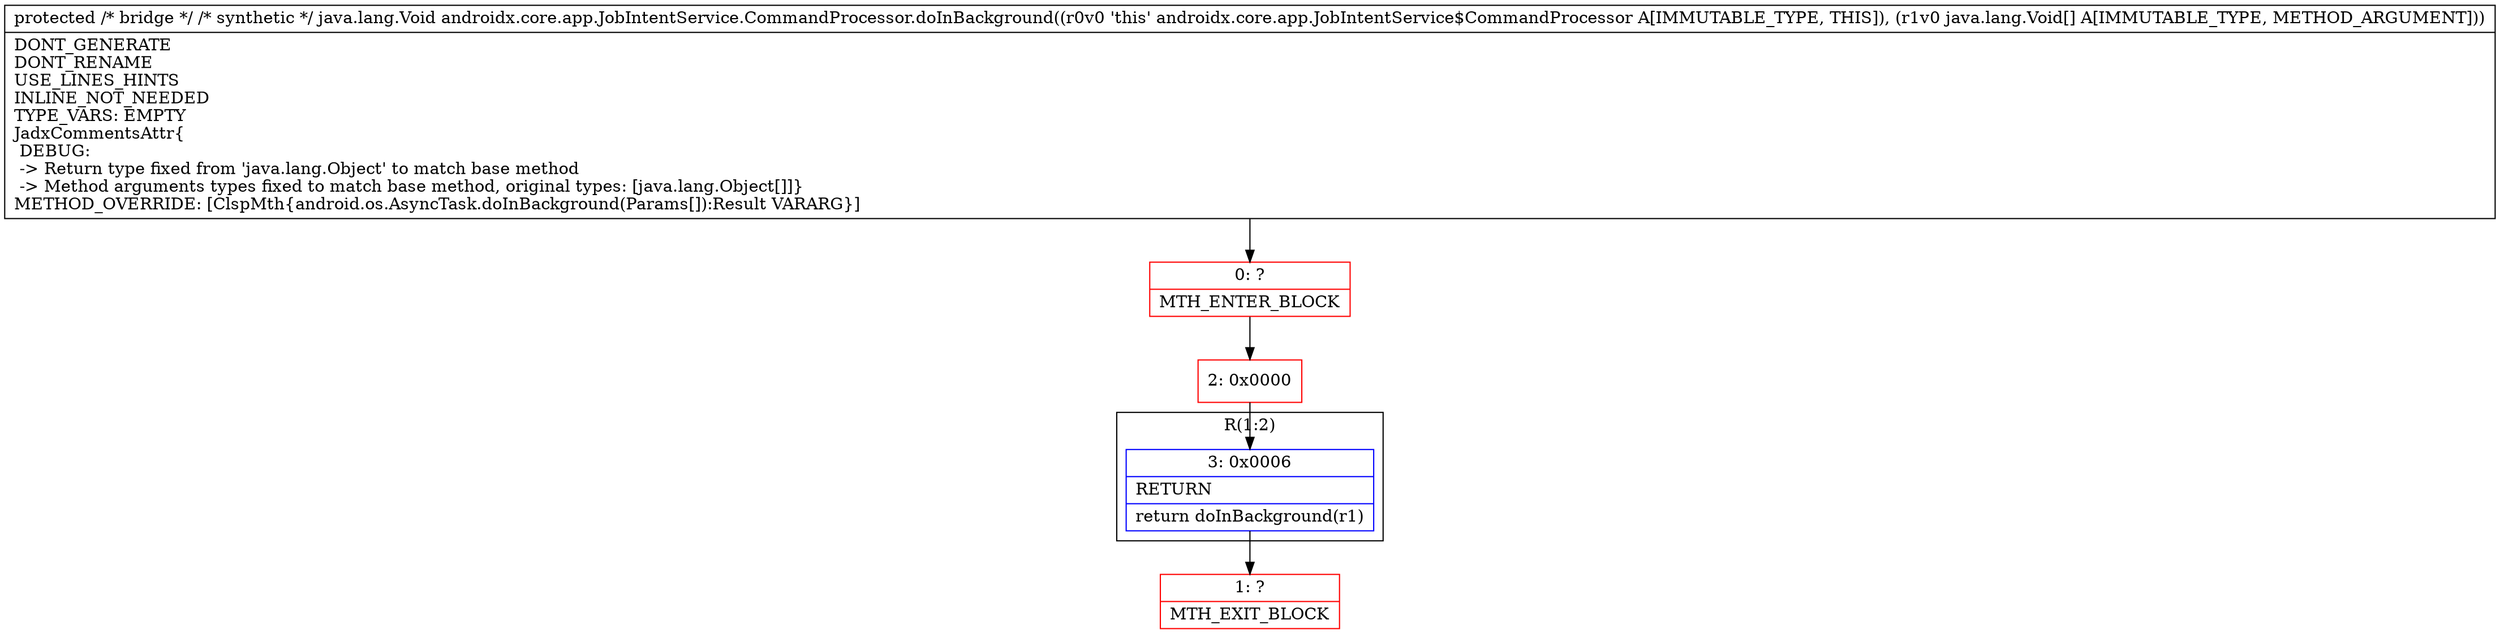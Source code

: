 digraph "CFG forandroidx.core.app.JobIntentService.CommandProcessor.doInBackground([Ljava\/lang\/Object;)Ljava\/lang\/Object;" {
subgraph cluster_Region_1950450327 {
label = "R(1:2)";
node [shape=record,color=blue];
Node_3 [shape=record,label="{3\:\ 0x0006|RETURN\l|return doInBackground(r1)\l}"];
}
Node_0 [shape=record,color=red,label="{0\:\ ?|MTH_ENTER_BLOCK\l}"];
Node_2 [shape=record,color=red,label="{2\:\ 0x0000}"];
Node_1 [shape=record,color=red,label="{1\:\ ?|MTH_EXIT_BLOCK\l}"];
MethodNode[shape=record,label="{protected \/* bridge *\/ \/* synthetic *\/ java.lang.Void androidx.core.app.JobIntentService.CommandProcessor.doInBackground((r0v0 'this' androidx.core.app.JobIntentService$CommandProcessor A[IMMUTABLE_TYPE, THIS]), (r1v0 java.lang.Void[] A[IMMUTABLE_TYPE, METHOD_ARGUMENT]))  | DONT_GENERATE\lDONT_RENAME\lUSE_LINES_HINTS\lINLINE_NOT_NEEDED\lTYPE_VARS: EMPTY\lJadxCommentsAttr\{\l DEBUG: \l \-\> Return type fixed from 'java.lang.Object' to match base method\l \-\> Method arguments types fixed to match base method, original types: [java.lang.Object[]]\}\lMETHOD_OVERRIDE: [ClspMth\{android.os.AsyncTask.doInBackground(Params[]):Result VARARG\}]\l}"];
MethodNode -> Node_0;Node_3 -> Node_1;
Node_0 -> Node_2;
Node_2 -> Node_3;
}

